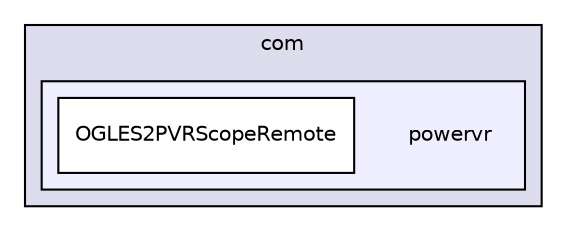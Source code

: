 digraph "PVR/SDK_3.4/Examples/Advanced/PVRScopeRemote/OGLES2/BuildDeveloper/Android/src/com/powervr" {
  compound=true
  node [ fontsize="10", fontname="Helvetica"];
  edge [ labelfontsize="10", labelfontname="Helvetica"];
  subgraph clusterdir_8a39c2972fbfdccd2280d87777725d5a {
    graph [ bgcolor="#ddddee", pencolor="black", label="com" fontname="Helvetica", fontsize="10", URL="dir_8a39c2972fbfdccd2280d87777725d5a.html"]
  subgraph clusterdir_9d3231f813db18f55f860a5eb3bccf99 {
    graph [ bgcolor="#eeeeff", pencolor="black", label="" URL="dir_9d3231f813db18f55f860a5eb3bccf99.html"];
    dir_9d3231f813db18f55f860a5eb3bccf99 [shape=plaintext label="powervr"];
    dir_cac614ee20011864759b7d7f31d8e397 [shape=box label="OGLES2PVRScopeRemote" color="black" fillcolor="white" style="filled" URL="dir_cac614ee20011864759b7d7f31d8e397.html"];
  }
  }
}

